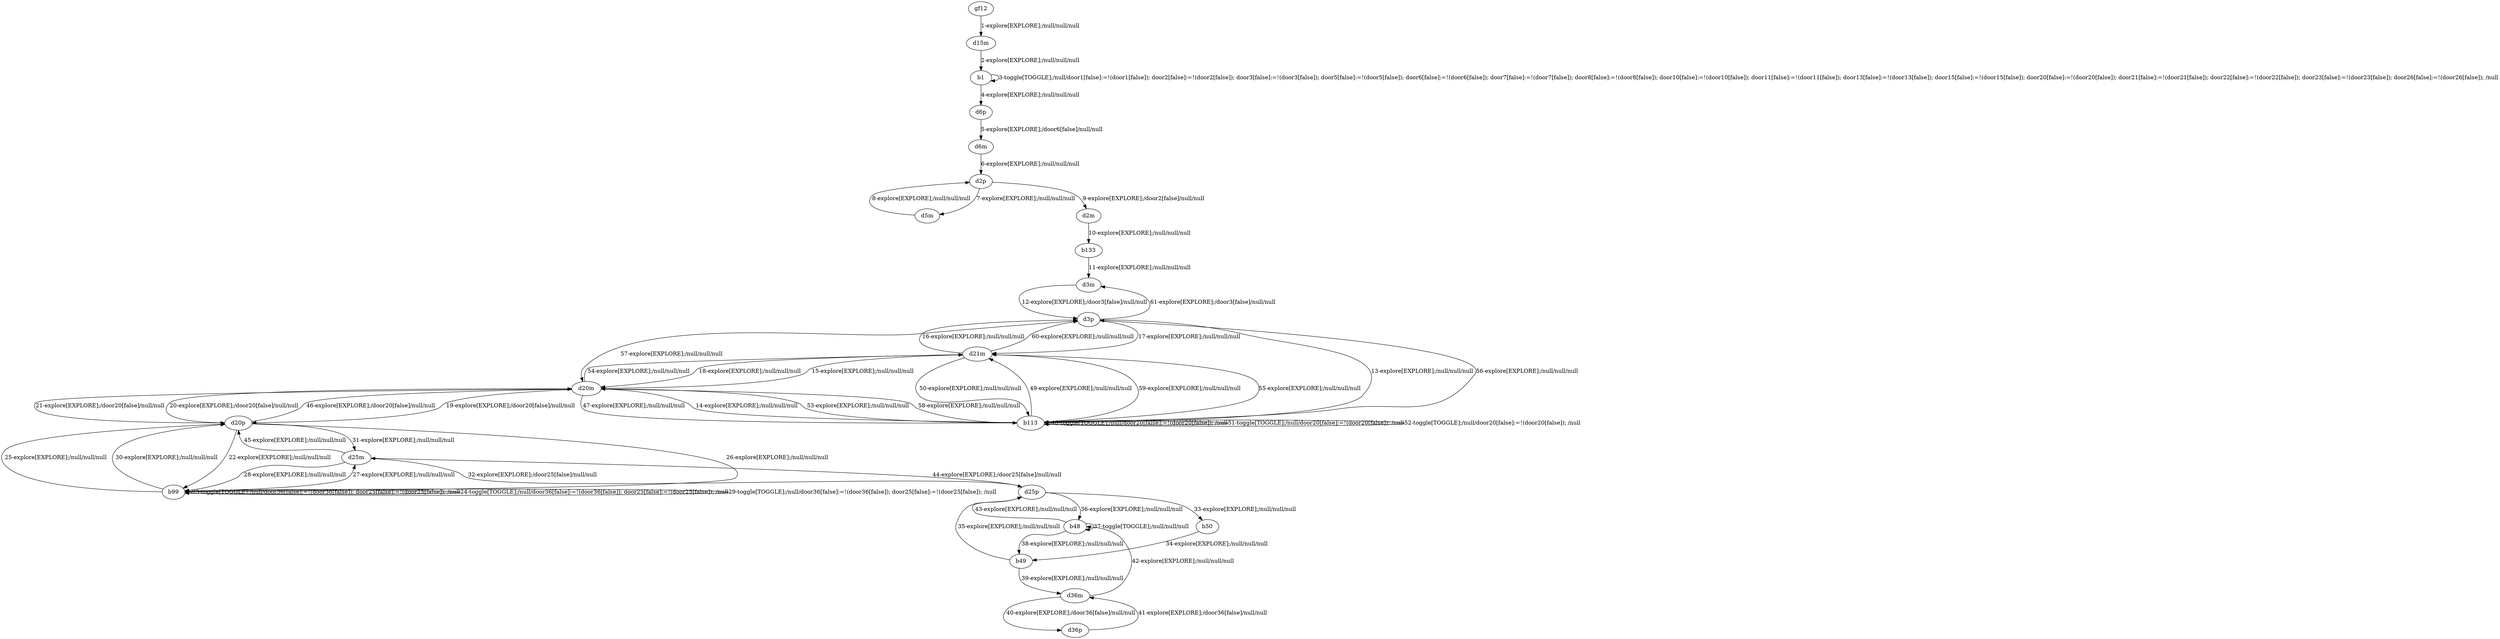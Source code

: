 # Total number of goals covered by this test: 2
# d36m --> d36p
# d36p --> d36m

digraph g {
"gf12" -> "d15m" [label = "1-explore[EXPLORE];/null/null/null"];
"d15m" -> "b1" [label = "2-explore[EXPLORE];/null/null/null"];
"b1" -> "b1" [label = "3-toggle[TOGGLE];/null/door1[false]:=!(door1[false]); door2[false]:=!(door2[false]); door3[false]:=!(door3[false]); door5[false]:=!(door5[false]); door6[false]:=!(door6[false]); door7[false]:=!(door7[false]); door8[false]:=!(door8[false]); door10[false]:=!(door10[false]); door11[false]:=!(door11[false]); door13[false]:=!(door13[false]); door15[false]:=!(door15[false]); door20[false]:=!(door20[false]); door21[false]:=!(door21[false]); door22[false]:=!(door22[false]); door23[false]:=!(door23[false]); door26[false]:=!(door26[false]); /null"];
"b1" -> "d6p" [label = "4-explore[EXPLORE];/null/null/null"];
"d6p" -> "d6m" [label = "5-explore[EXPLORE];/door6[false]/null/null"];
"d6m" -> "d2p" [label = "6-explore[EXPLORE];/null/null/null"];
"d2p" -> "d5m" [label = "7-explore[EXPLORE];/null/null/null"];
"d5m" -> "d2p" [label = "8-explore[EXPLORE];/null/null/null"];
"d2p" -> "d2m" [label = "9-explore[EXPLORE];/door2[false]/null/null"];
"d2m" -> "b133" [label = "10-explore[EXPLORE];/null/null/null"];
"b133" -> "d3m" [label = "11-explore[EXPLORE];/null/null/null"];
"d3m" -> "d3p" [label = "12-explore[EXPLORE];/door3[false]/null/null"];
"d3p" -> "b113" [label = "13-explore[EXPLORE];/null/null/null"];
"b113" -> "d20m" [label = "14-explore[EXPLORE];/null/null/null"];
"d20m" -> "d21m" [label = "15-explore[EXPLORE];/null/null/null"];
"d21m" -> "d3p" [label = "16-explore[EXPLORE];/null/null/null"];
"d3p" -> "d21m" [label = "17-explore[EXPLORE];/null/null/null"];
"d21m" -> "d20m" [label = "18-explore[EXPLORE];/null/null/null"];
"d20m" -> "d20p" [label = "19-explore[EXPLORE];/door20[false]/null/null"];
"d20p" -> "d20m" [label = "20-explore[EXPLORE];/door20[false]/null/null"];
"d20m" -> "d20p" [label = "21-explore[EXPLORE];/door20[false]/null/null"];
"d20p" -> "b99" [label = "22-explore[EXPLORE];/null/null/null"];
"b99" -> "b99" [label = "23-toggle[TOGGLE];/null/door36[false]:=!(door36[false]); door25[false]:=!(door25[false]); /null"];
"b99" -> "b99" [label = "24-toggle[TOGGLE];/null/door36[false]:=!(door36[false]); door25[false]:=!(door25[false]); /null"];
"b99" -> "d20p" [label = "25-explore[EXPLORE];/null/null/null"];
"d20p" -> "b99" [label = "26-explore[EXPLORE];/null/null/null"];
"b99" -> "d25m" [label = "27-explore[EXPLORE];/null/null/null"];
"d25m" -> "b99" [label = "28-explore[EXPLORE];/null/null/null"];
"b99" -> "b99" [label = "29-toggle[TOGGLE];/null/door36[false]:=!(door36[false]); door25[false]:=!(door25[false]); /null"];
"b99" -> "d20p" [label = "30-explore[EXPLORE];/null/null/null"];
"d20p" -> "d25m" [label = "31-explore[EXPLORE];/null/null/null"];
"d25m" -> "d25p" [label = "32-explore[EXPLORE];/door25[false]/null/null"];
"d25p" -> "b50" [label = "33-explore[EXPLORE];/null/null/null"];
"b50" -> "b49" [label = "34-explore[EXPLORE];/null/null/null"];
"b49" -> "d25p" [label = "35-explore[EXPLORE];/null/null/null"];
"d25p" -> "b48" [label = "36-explore[EXPLORE];/null/null/null"];
"b48" -> "b48" [label = "37-toggle[TOGGLE];/null/null/null"];
"b48" -> "b49" [label = "38-explore[EXPLORE];/null/null/null"];
"b49" -> "d36m" [label = "39-explore[EXPLORE];/null/null/null"];
"d36m" -> "d36p" [label = "40-explore[EXPLORE];/door36[false]/null/null"];
"d36p" -> "d36m" [label = "41-explore[EXPLORE];/door36[false]/null/null"];
"d36m" -> "b48" [label = "42-explore[EXPLORE];/null/null/null"];
"b48" -> "d25p" [label = "43-explore[EXPLORE];/null/null/null"];
"d25p" -> "d25m" [label = "44-explore[EXPLORE];/door25[false]/null/null"];
"d25m" -> "d20p" [label = "45-explore[EXPLORE];/null/null/null"];
"d20p" -> "d20m" [label = "46-explore[EXPLORE];/door20[false]/null/null"];
"d20m" -> "b113" [label = "47-explore[EXPLORE];/null/null/null"];
"b113" -> "b113" [label = "48-toggle[TOGGLE];/null/door20[false]:=!(door20[false]); /null"];
"b113" -> "d21m" [label = "49-explore[EXPLORE];/null/null/null"];
"d21m" -> "b113" [label = "50-explore[EXPLORE];/null/null/null"];
"b113" -> "b113" [label = "51-toggle[TOGGLE];/null/door20[false]:=!(door20[false]); /null"];
"b113" -> "b113" [label = "52-toggle[TOGGLE];/null/door20[false]:=!(door20[false]); /null"];
"b113" -> "d20m" [label = "53-explore[EXPLORE];/null/null/null"];
"d20m" -> "d21m" [label = "54-explore[EXPLORE];/null/null/null"];
"d21m" -> "b113" [label = "55-explore[EXPLORE];/null/null/null"];
"b113" -> "d3p" [label = "56-explore[EXPLORE];/null/null/null"];
"d3p" -> "d20m" [label = "57-explore[EXPLORE];/null/null/null"];
"d20m" -> "b113" [label = "58-explore[EXPLORE];/null/null/null"];
"b113" -> "d21m" [label = "59-explore[EXPLORE];/null/null/null"];
"d21m" -> "d3p" [label = "60-explore[EXPLORE];/null/null/null"];
"d3p" -> "d3m" [label = "61-explore[EXPLORE];/door3[false]/null/null"];
}